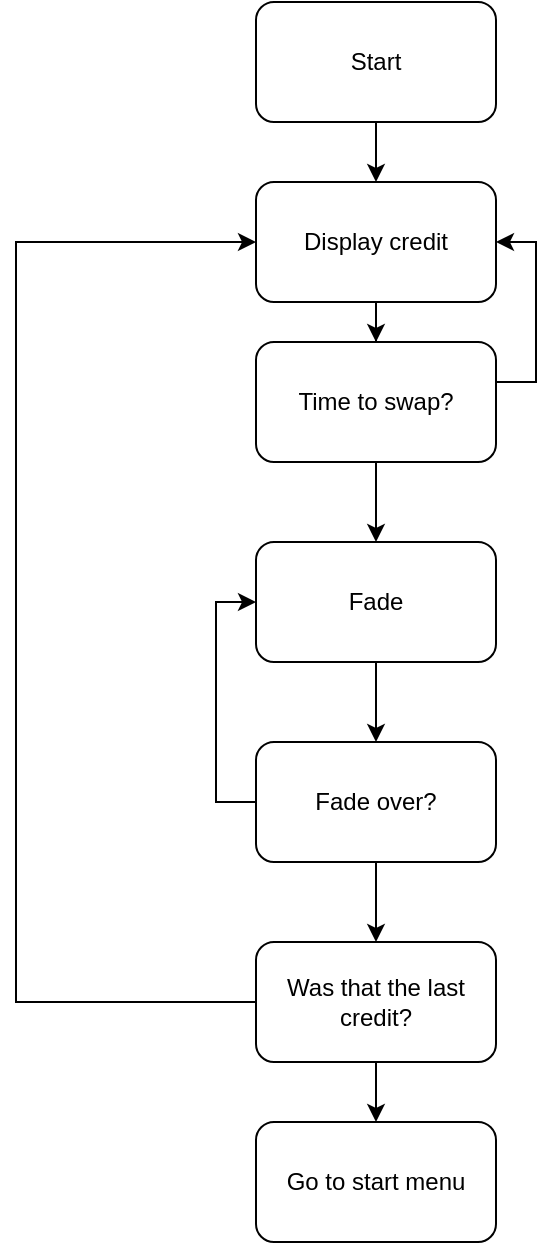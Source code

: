 <mxfile version="12.2.4" pages="1"><diagram id="9LLSNaAiypDeG9vIooWb" name="Page-1"><mxGraphModel dx="1476" dy="697" grid="1" gridSize="10" guides="1" tooltips="1" connect="1" arrows="1" fold="1" page="1" pageScale="1" pageWidth="1700" pageHeight="1100" math="0" shadow="0"><root><mxCell id="0"/><mxCell id="1" parent="0"/><mxCell id="10" style="edgeStyle=orthogonalEdgeStyle;rounded=0;orthogonalLoop=1;jettySize=auto;html=1;" parent="1" source="2" target="3" edge="1"><mxGeometry relative="1" as="geometry"/></mxCell><mxCell id="2" value="Start" style="rounded=1;whiteSpace=wrap;html=1;" parent="1" vertex="1"><mxGeometry x="620" y="160" width="120" height="60" as="geometry"/></mxCell><mxCell id="11" style="edgeStyle=orthogonalEdgeStyle;rounded=0;orthogonalLoop=1;jettySize=auto;html=1;entryX=0.5;entryY=0;entryDx=0;entryDy=0;" parent="1" source="3" target="4" edge="1"><mxGeometry relative="1" as="geometry"/></mxCell><mxCell id="3" value="Display credit" style="rounded=1;whiteSpace=wrap;html=1;" parent="1" vertex="1"><mxGeometry x="620" y="250" width="120" height="60" as="geometry"/></mxCell><mxCell id="12" style="edgeStyle=orthogonalEdgeStyle;rounded=0;orthogonalLoop=1;jettySize=auto;html=1;entryX=0.5;entryY=0;entryDx=0;entryDy=0;" parent="1" source="4" target="5" edge="1"><mxGeometry relative="1" as="geometry"/></mxCell><mxCell id="18" style="edgeStyle=orthogonalEdgeStyle;rounded=0;orthogonalLoop=1;jettySize=auto;html=1;entryX=1;entryY=0.5;entryDx=0;entryDy=0;" parent="1" source="4" target="3" edge="1"><mxGeometry relative="1" as="geometry"><Array as="points"><mxPoint x="760" y="350"/><mxPoint x="760" y="280"/></Array></mxGeometry></mxCell><mxCell id="4" value="Time to swap?" style="rounded=1;whiteSpace=wrap;html=1;" parent="1" vertex="1"><mxGeometry x="620" y="330" width="120" height="60" as="geometry"/></mxCell><mxCell id="13" style="edgeStyle=orthogonalEdgeStyle;rounded=0;orthogonalLoop=1;jettySize=auto;html=1;entryX=0.5;entryY=0;entryDx=0;entryDy=0;" parent="1" source="5" target="6" edge="1"><mxGeometry relative="1" as="geometry"/></mxCell><mxCell id="5" value="Fade" style="rounded=1;whiteSpace=wrap;html=1;" parent="1" vertex="1"><mxGeometry x="620" y="430" width="120" height="60" as="geometry"/></mxCell><mxCell id="14" style="edgeStyle=orthogonalEdgeStyle;rounded=0;orthogonalLoop=1;jettySize=auto;html=1;" parent="1" source="6" target="8" edge="1"><mxGeometry relative="1" as="geometry"/></mxCell><mxCell id="17" style="edgeStyle=orthogonalEdgeStyle;rounded=0;orthogonalLoop=1;jettySize=auto;html=1;entryX=0;entryY=0.5;entryDx=0;entryDy=0;" parent="1" source="6" target="5" edge="1"><mxGeometry relative="1" as="geometry"><Array as="points"><mxPoint x="600" y="560"/><mxPoint x="600" y="460"/></Array></mxGeometry></mxCell><mxCell id="6" value="Fade over?" style="rounded=1;whiteSpace=wrap;html=1;" parent="1" vertex="1"><mxGeometry x="620" y="530" width="120" height="60" as="geometry"/></mxCell><mxCell id="15" style="edgeStyle=orthogonalEdgeStyle;rounded=0;orthogonalLoop=1;jettySize=auto;html=1;" parent="1" source="8" target="9" edge="1"><mxGeometry relative="1" as="geometry"/></mxCell><mxCell id="16" style="edgeStyle=orthogonalEdgeStyle;rounded=0;orthogonalLoop=1;jettySize=auto;html=1;entryX=0;entryY=0.5;entryDx=0;entryDy=0;" parent="1" source="8" target="3" edge="1"><mxGeometry relative="1" as="geometry"><Array as="points"><mxPoint x="500" y="660"/><mxPoint x="500" y="280"/></Array></mxGeometry></mxCell><mxCell id="8" value="Was that the last credit?" style="rounded=1;whiteSpace=wrap;html=1;" parent="1" vertex="1"><mxGeometry x="620" y="630" width="120" height="60" as="geometry"/></mxCell><mxCell id="9" value="Go to start menu" style="rounded=1;whiteSpace=wrap;html=1;" parent="1" vertex="1"><mxGeometry x="620" y="720" width="120" height="60" as="geometry"/></mxCell></root></mxGraphModel></diagram></mxfile>
